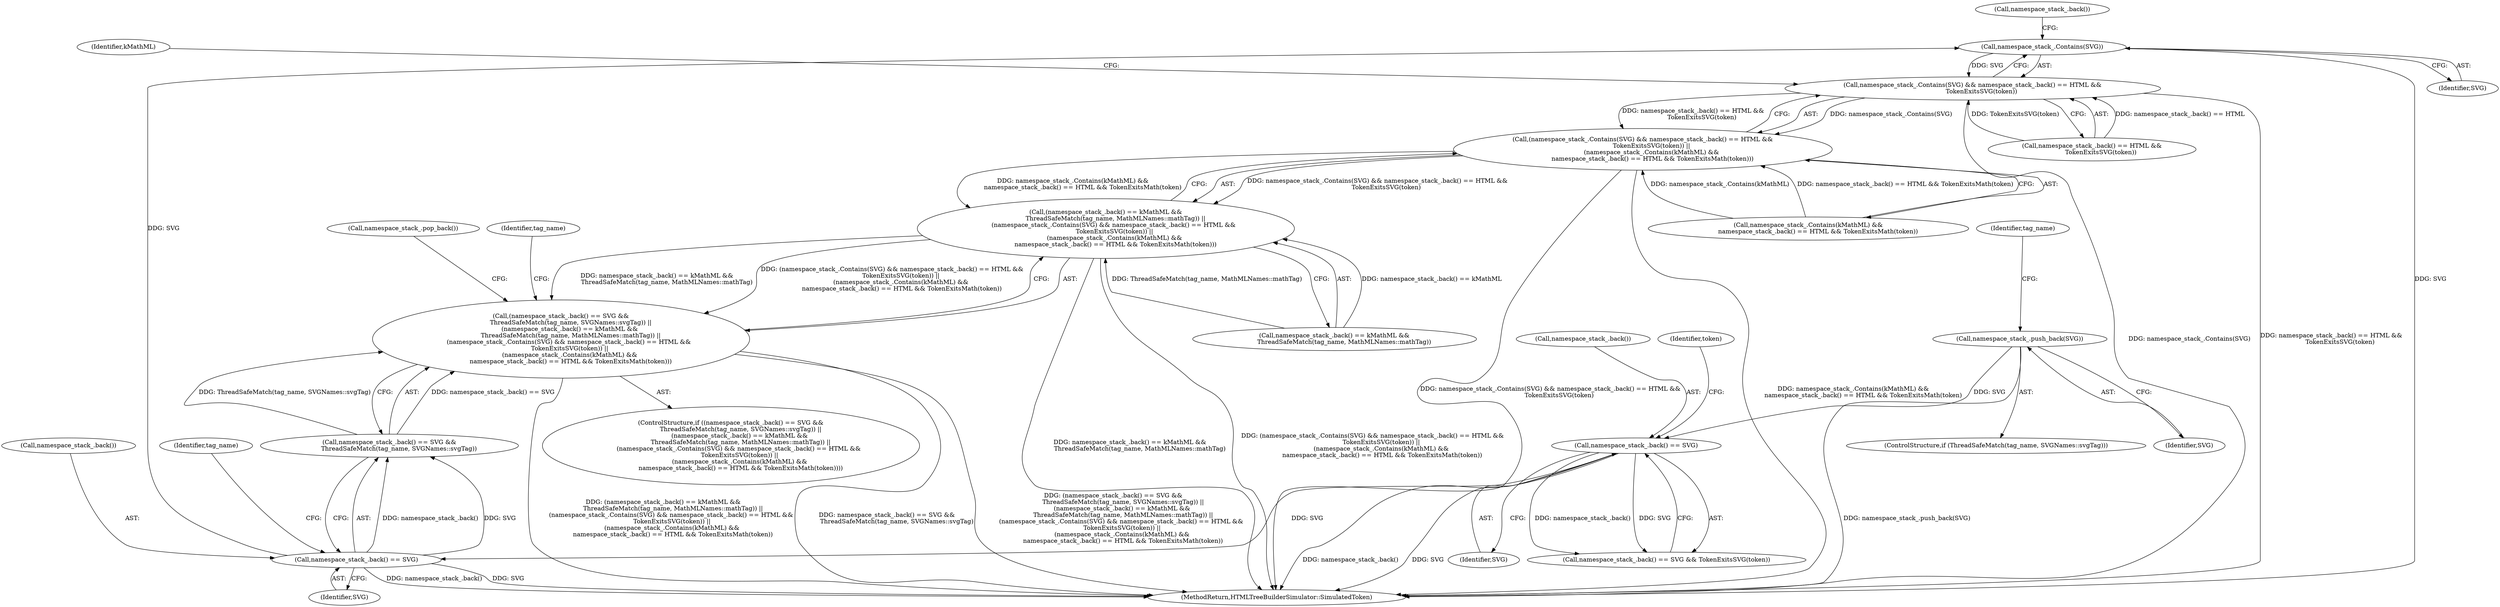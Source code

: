 digraph "1_Chrome_133bc5c262b2555af223263452e9875a95db9eb7@del" {
"1000291" [label="(Call,namespace_stack_.Contains(SVG))"];
"1000275" [label="(Call,namespace_stack_.back() == SVG)"];
"1000138" [label="(Call,namespace_stack_.back() == SVG)"];
"1000121" [label="(Call,namespace_stack_.push_back(SVG))"];
"1000290" [label="(Call,namespace_stack_.Contains(SVG) && namespace_stack_.back() == HTML &&\n         TokenExitsSVG(token))"];
"1000289" [label="(Call,(namespace_stack_.Contains(SVG) && namespace_stack_.back() == HTML &&\n         TokenExitsSVG(token)) ||\n         (namespace_stack_.Contains(kMathML) &&\n          namespace_stack_.back() == HTML && TokenExitsMath(token)))"];
"1000281" [label="(Call,(namespace_stack_.back() == kMathML &&\n          ThreadSafeMatch(tag_name, MathMLNames::mathTag)) ||\n        (namespace_stack_.Contains(SVG) && namespace_stack_.back() == HTML &&\n         TokenExitsSVG(token)) ||\n         (namespace_stack_.Contains(kMathML) &&\n          namespace_stack_.back() == HTML && TokenExitsMath(token)))"];
"1000273" [label="(Call,(namespace_stack_.back() == SVG &&\n          ThreadSafeMatch(tag_name, SVGNames::svgTag)) ||\n         (namespace_stack_.back() == kMathML &&\n          ThreadSafeMatch(tag_name, MathMLNames::mathTag)) ||\n        (namespace_stack_.Contains(SVG) && namespace_stack_.back() == HTML &&\n         TokenExitsSVG(token)) ||\n         (namespace_stack_.Contains(kMathML) &&\n          namespace_stack_.back() == HTML && TokenExitsMath(token)))"];
"1000275" [label="(Call,namespace_stack_.back() == SVG)"];
"1000272" [label="(ControlStructure,if ((namespace_stack_.back() == SVG &&\n          ThreadSafeMatch(tag_name, SVGNames::svgTag)) ||\n         (namespace_stack_.back() == kMathML &&\n          ThreadSafeMatch(tag_name, MathMLNames::mathTag)) ||\n        (namespace_stack_.Contains(SVG) && namespace_stack_.back() == HTML &&\n         TokenExitsSVG(token)) ||\n         (namespace_stack_.Contains(kMathML) &&\n          namespace_stack_.back() == HTML && TokenExitsMath(token))))"];
"1000277" [label="(Identifier,SVG)"];
"1000276" [label="(Call,namespace_stack_.back())"];
"1000273" [label="(Call,(namespace_stack_.back() == SVG &&\n          ThreadSafeMatch(tag_name, SVGNames::svgTag)) ||\n         (namespace_stack_.back() == kMathML &&\n          ThreadSafeMatch(tag_name, MathMLNames::mathTag)) ||\n        (namespace_stack_.Contains(SVG) && namespace_stack_.back() == HTML &&\n         TokenExitsSVG(token)) ||\n         (namespace_stack_.Contains(kMathML) &&\n          namespace_stack_.back() == HTML && TokenExitsMath(token)))"];
"1000291" [label="(Call,namespace_stack_.Contains(SVG))"];
"1000344" [label="(MethodReturn,HTMLTreeBuilderSimulator::SimulatedToken)"];
"1000121" [label="(Call,namespace_stack_.push_back(SVG))"];
"1000138" [label="(Call,namespace_stack_.back() == SVG)"];
"1000312" [label="(Identifier,tag_name)"];
"1000274" [label="(Call,namespace_stack_.back() == SVG &&\n          ThreadSafeMatch(tag_name, SVGNames::svgTag))"];
"1000292" [label="(Identifier,SVG)"];
"1000125" [label="(Identifier,tag_name)"];
"1000122" [label="(Identifier,SVG)"];
"1000140" [label="(Identifier,SVG)"];
"1000299" [label="(Call,namespace_stack_.Contains(kMathML) &&\n          namespace_stack_.back() == HTML && TokenExitsMath(token))"];
"1000301" [label="(Identifier,kMathML)"];
"1000309" [label="(Call,namespace_stack_.pop_back())"];
"1000137" [label="(Call,namespace_stack_.back() == SVG && TokenExitsSVG(token))"];
"1000295" [label="(Call,namespace_stack_.back())"];
"1000142" [label="(Identifier,token)"];
"1000290" [label="(Call,namespace_stack_.Contains(SVG) && namespace_stack_.back() == HTML &&\n         TokenExitsSVG(token))"];
"1000139" [label="(Call,namespace_stack_.back())"];
"1000282" [label="(Call,namespace_stack_.back() == kMathML &&\n          ThreadSafeMatch(tag_name, MathMLNames::mathTag))"];
"1000281" [label="(Call,(namespace_stack_.back() == kMathML &&\n          ThreadSafeMatch(tag_name, MathMLNames::mathTag)) ||\n        (namespace_stack_.Contains(SVG) && namespace_stack_.back() == HTML &&\n         TokenExitsSVG(token)) ||\n         (namespace_stack_.Contains(kMathML) &&\n          namespace_stack_.back() == HTML && TokenExitsMath(token)))"];
"1000279" [label="(Identifier,tag_name)"];
"1000289" [label="(Call,(namespace_stack_.Contains(SVG) && namespace_stack_.back() == HTML &&\n         TokenExitsSVG(token)) ||\n         (namespace_stack_.Contains(kMathML) &&\n          namespace_stack_.back() == HTML && TokenExitsMath(token)))"];
"1000293" [label="(Call,namespace_stack_.back() == HTML &&\n         TokenExitsSVG(token))"];
"1000117" [label="(ControlStructure,if (ThreadSafeMatch(tag_name, SVGNames::svgTag)))"];
"1000291" -> "1000290"  [label="AST: "];
"1000291" -> "1000292"  [label="CFG: "];
"1000292" -> "1000291"  [label="AST: "];
"1000295" -> "1000291"  [label="CFG: "];
"1000290" -> "1000291"  [label="CFG: "];
"1000291" -> "1000344"  [label="DDG: SVG"];
"1000291" -> "1000290"  [label="DDG: SVG"];
"1000275" -> "1000291"  [label="DDG: SVG"];
"1000275" -> "1000274"  [label="AST: "];
"1000275" -> "1000277"  [label="CFG: "];
"1000276" -> "1000275"  [label="AST: "];
"1000277" -> "1000275"  [label="AST: "];
"1000279" -> "1000275"  [label="CFG: "];
"1000274" -> "1000275"  [label="CFG: "];
"1000275" -> "1000344"  [label="DDG: namespace_stack_.back()"];
"1000275" -> "1000344"  [label="DDG: SVG"];
"1000275" -> "1000274"  [label="DDG: namespace_stack_.back()"];
"1000275" -> "1000274"  [label="DDG: SVG"];
"1000138" -> "1000275"  [label="DDG: SVG"];
"1000138" -> "1000137"  [label="AST: "];
"1000138" -> "1000140"  [label="CFG: "];
"1000139" -> "1000138"  [label="AST: "];
"1000140" -> "1000138"  [label="AST: "];
"1000142" -> "1000138"  [label="CFG: "];
"1000137" -> "1000138"  [label="CFG: "];
"1000138" -> "1000344"  [label="DDG: namespace_stack_.back()"];
"1000138" -> "1000344"  [label="DDG: SVG"];
"1000138" -> "1000137"  [label="DDG: namespace_stack_.back()"];
"1000138" -> "1000137"  [label="DDG: SVG"];
"1000121" -> "1000138"  [label="DDG: SVG"];
"1000121" -> "1000117"  [label="AST: "];
"1000121" -> "1000122"  [label="CFG: "];
"1000122" -> "1000121"  [label="AST: "];
"1000125" -> "1000121"  [label="CFG: "];
"1000121" -> "1000344"  [label="DDG: namespace_stack_.push_back(SVG)"];
"1000290" -> "1000289"  [label="AST: "];
"1000290" -> "1000293"  [label="CFG: "];
"1000293" -> "1000290"  [label="AST: "];
"1000301" -> "1000290"  [label="CFG: "];
"1000289" -> "1000290"  [label="CFG: "];
"1000290" -> "1000344"  [label="DDG: namespace_stack_.Contains(SVG)"];
"1000290" -> "1000344"  [label="DDG: namespace_stack_.back() == HTML &&\n         TokenExitsSVG(token)"];
"1000290" -> "1000289"  [label="DDG: namespace_stack_.Contains(SVG)"];
"1000290" -> "1000289"  [label="DDG: namespace_stack_.back() == HTML &&\n         TokenExitsSVG(token)"];
"1000293" -> "1000290"  [label="DDG: namespace_stack_.back() == HTML"];
"1000293" -> "1000290"  [label="DDG: TokenExitsSVG(token)"];
"1000289" -> "1000281"  [label="AST: "];
"1000289" -> "1000299"  [label="CFG: "];
"1000299" -> "1000289"  [label="AST: "];
"1000281" -> "1000289"  [label="CFG: "];
"1000289" -> "1000344"  [label="DDG: namespace_stack_.Contains(SVG) && namespace_stack_.back() == HTML &&\n         TokenExitsSVG(token)"];
"1000289" -> "1000344"  [label="DDG: namespace_stack_.Contains(kMathML) &&\n          namespace_stack_.back() == HTML && TokenExitsMath(token)"];
"1000289" -> "1000281"  [label="DDG: namespace_stack_.Contains(SVG) && namespace_stack_.back() == HTML &&\n         TokenExitsSVG(token)"];
"1000289" -> "1000281"  [label="DDG: namespace_stack_.Contains(kMathML) &&\n          namespace_stack_.back() == HTML && TokenExitsMath(token)"];
"1000299" -> "1000289"  [label="DDG: namespace_stack_.Contains(kMathML)"];
"1000299" -> "1000289"  [label="DDG: namespace_stack_.back() == HTML && TokenExitsMath(token)"];
"1000281" -> "1000273"  [label="AST: "];
"1000281" -> "1000282"  [label="CFG: "];
"1000282" -> "1000281"  [label="AST: "];
"1000273" -> "1000281"  [label="CFG: "];
"1000281" -> "1000344"  [label="DDG: namespace_stack_.back() == kMathML &&\n          ThreadSafeMatch(tag_name, MathMLNames::mathTag)"];
"1000281" -> "1000344"  [label="DDG: (namespace_stack_.Contains(SVG) && namespace_stack_.back() == HTML &&\n         TokenExitsSVG(token)) ||\n         (namespace_stack_.Contains(kMathML) &&\n          namespace_stack_.back() == HTML && TokenExitsMath(token))"];
"1000281" -> "1000273"  [label="DDG: namespace_stack_.back() == kMathML &&\n          ThreadSafeMatch(tag_name, MathMLNames::mathTag)"];
"1000281" -> "1000273"  [label="DDG: (namespace_stack_.Contains(SVG) && namespace_stack_.back() == HTML &&\n         TokenExitsSVG(token)) ||\n         (namespace_stack_.Contains(kMathML) &&\n          namespace_stack_.back() == HTML && TokenExitsMath(token))"];
"1000282" -> "1000281"  [label="DDG: namespace_stack_.back() == kMathML"];
"1000282" -> "1000281"  [label="DDG: ThreadSafeMatch(tag_name, MathMLNames::mathTag)"];
"1000273" -> "1000272"  [label="AST: "];
"1000273" -> "1000274"  [label="CFG: "];
"1000274" -> "1000273"  [label="AST: "];
"1000309" -> "1000273"  [label="CFG: "];
"1000312" -> "1000273"  [label="CFG: "];
"1000273" -> "1000344"  [label="DDG: namespace_stack_.back() == SVG &&\n          ThreadSafeMatch(tag_name, SVGNames::svgTag)"];
"1000273" -> "1000344"  [label="DDG: (namespace_stack_.back() == SVG &&\n          ThreadSafeMatch(tag_name, SVGNames::svgTag)) ||\n         (namespace_stack_.back() == kMathML &&\n          ThreadSafeMatch(tag_name, MathMLNames::mathTag)) ||\n        (namespace_stack_.Contains(SVG) && namespace_stack_.back() == HTML &&\n         TokenExitsSVG(token)) ||\n         (namespace_stack_.Contains(kMathML) &&\n          namespace_stack_.back() == HTML && TokenExitsMath(token))"];
"1000273" -> "1000344"  [label="DDG: (namespace_stack_.back() == kMathML &&\n          ThreadSafeMatch(tag_name, MathMLNames::mathTag)) ||\n        (namespace_stack_.Contains(SVG) && namespace_stack_.back() == HTML &&\n         TokenExitsSVG(token)) ||\n         (namespace_stack_.Contains(kMathML) &&\n          namespace_stack_.back() == HTML && TokenExitsMath(token))"];
"1000274" -> "1000273"  [label="DDG: namespace_stack_.back() == SVG"];
"1000274" -> "1000273"  [label="DDG: ThreadSafeMatch(tag_name, SVGNames::svgTag)"];
}
